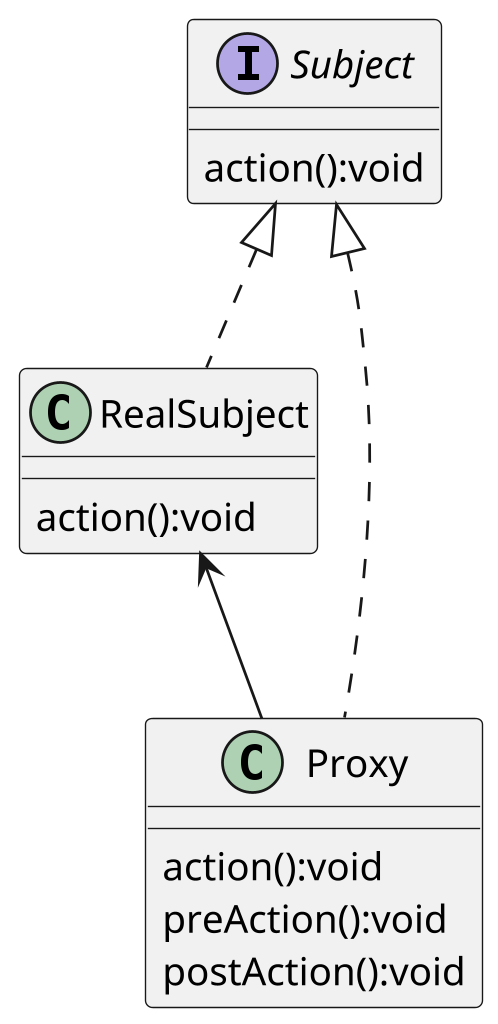 @startuml
scale 1024 height
Subject <|.. RealSubject
Subject <|..Proxy
RealSubject <-- Proxy


interface Subject{
    action():void
}

class RealSubject{
    action():void
}

class Proxy {
    action():void
    preAction():void
    postAction():void
}



@enduml
